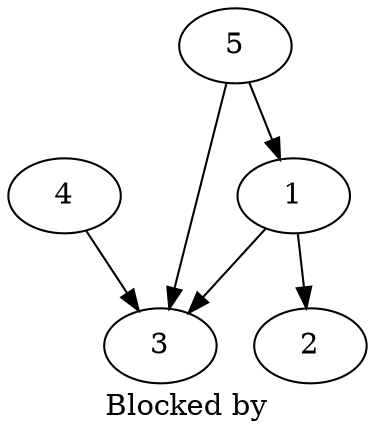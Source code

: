 /*
    # Write down what is blocked by what.
    # e.g. Issue 1 is blocked by Issue 2: 1 -> 2
 */
digraph {
    label = "Blocked by"

    1 -> 2
    1 -> 3
    2
    3
    4
    5 -> 1
    5 -> 3
    4 -> 3
}
